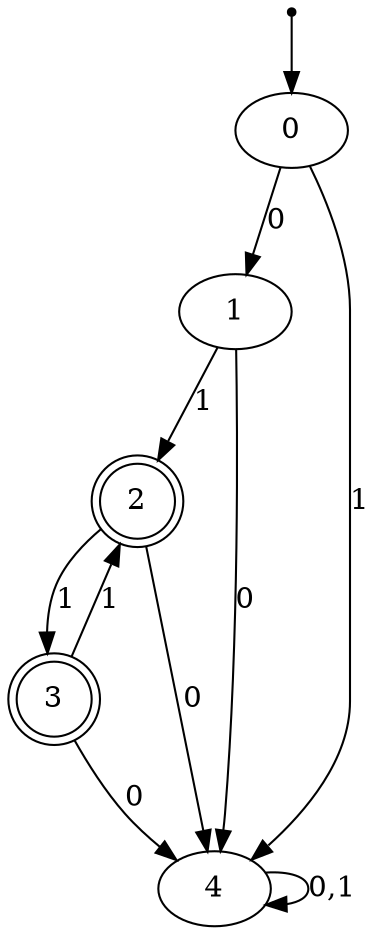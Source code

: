 digraph{
inic[shape=point];
inic->0;
0->1 [label="0"];
1->2 [label="1"];
2->3 [label="1"];
3->2 [label="1"];
0->4 [label="1"];
1->4 [label="0"];
2->4 [label="0"];
3->4 [label="0"];
4->4 [label="0,1"];
2[shape=doublecircle];
3[shape=doublecircle];
}